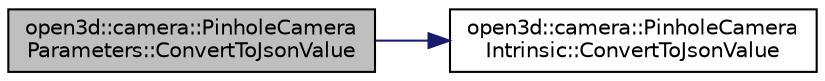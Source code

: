 digraph "open3d::camera::PinholeCameraParameters::ConvertToJsonValue"
{
 // INTERACTIVE_SVG=YES
 // LATEX_PDF_SIZE
  bgcolor="transparent";
  edge [fontname="Helvetica",fontsize="10",labelfontname="Helvetica",labelfontsize="10"];
  node [fontname="Helvetica",fontsize="10",shape=record];
  rankdir="LR";
  Node7 [label="open3d::camera::PinholeCamera\lParameters::ConvertToJsonValue",height=0.2,width=0.4,color="black", fillcolor="grey75", style="filled", fontcolor="black",tooltip=" "];
  Node7 -> Node8 [color="midnightblue",fontsize="10",style="solid",fontname="Helvetica"];
  Node8 [label="open3d::camera::PinholeCamera\lIntrinsic::ConvertToJsonValue",height=0.2,width=0.4,color="black",URL="$classopen3d_1_1camera_1_1_pinhole_camera_intrinsic.html#ac66896c0b913a13760c70261f2765d66",tooltip=" "];
}
